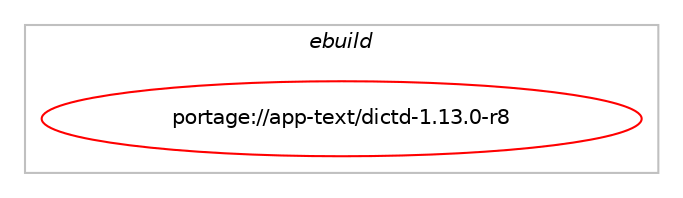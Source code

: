 digraph prolog {

# *************
# Graph options
# *************

newrank=true;
concentrate=true;
compound=true;
graph [rankdir=LR,fontname=Helvetica,fontsize=10,ranksep=1.5];#, ranksep=2.5, nodesep=0.2];
edge  [arrowhead=vee];
node  [fontname=Helvetica,fontsize=10];

# **********
# The ebuild
# **********

subgraph cluster_leftcol {
color=gray;
label=<<i>ebuild</i>>;
id [label="portage://app-text/dictd-1.13.0-r8", color=red, width=4, href="../app-text/dictd-1.13.0-r8.svg"];
}

# ****************
# The dependencies
# ****************

subgraph cluster_midcol {
color=gray;
label=<<i>dependencies</i>>;
subgraph cluster_compile {
fillcolor="#eeeeee";
style=filled;
label=<<i>compile</i>>;
# *** BEGIN UNKNOWN DEPENDENCY TYPE (TODO) ***
# id -> equal(use_conditional_group(positive,dbi,portage://app-text/dictd-1.13.0-r8,[package_dependency(portage://app-text/dictd-1.13.0-r8,install,no,dev-db,libdbi,none,[,,],[],[])]))
# *** END UNKNOWN DEPENDENCY TYPE (TODO) ***

# *** BEGIN UNKNOWN DEPENDENCY TYPE (TODO) ***
# id -> equal(use_conditional_group(positive,judy,portage://app-text/dictd-1.13.0-r8,[package_dependency(portage://app-text/dictd-1.13.0-r8,install,no,dev-libs,judy,none,[,,],[],[])]))
# *** END UNKNOWN DEPENDENCY TYPE (TODO) ***

# *** BEGIN UNKNOWN DEPENDENCY TYPE (TODO) ***
# id -> equal(package_dependency(portage://app-text/dictd-1.13.0-r8,install,no,acct-group,dictd,none,[,,],[],[]))
# *** END UNKNOWN DEPENDENCY TYPE (TODO) ***

# *** BEGIN UNKNOWN DEPENDENCY TYPE (TODO) ***
# id -> equal(package_dependency(portage://app-text/dictd-1.13.0-r8,install,no,acct-user,dictd,none,[,,],[],[]))
# *** END UNKNOWN DEPENDENCY TYPE (TODO) ***

# *** BEGIN UNKNOWN DEPENDENCY TYPE (TODO) ***
# id -> equal(package_dependency(portage://app-text/dictd-1.13.0-r8,install,no,dev-libs,libmaa,none,[,,],any_same_slot,[]))
# *** END UNKNOWN DEPENDENCY TYPE (TODO) ***

# *** BEGIN UNKNOWN DEPENDENCY TYPE (TODO) ***
# id -> equal(package_dependency(portage://app-text/dictd-1.13.0-r8,install,no,sys-apps,coreutils,greaterequal,[6.10,,,6.10],[],[]))
# *** END UNKNOWN DEPENDENCY TYPE (TODO) ***

# *** BEGIN UNKNOWN DEPENDENCY TYPE (TODO) ***
# id -> equal(package_dependency(portage://app-text/dictd-1.13.0-r8,install,no,sys-libs,zlib,none,[,,],[],[]))
# *** END UNKNOWN DEPENDENCY TYPE (TODO) ***

}
subgraph cluster_compileandrun {
fillcolor="#eeeeee";
style=filled;
label=<<i>compile and run</i>>;
}
subgraph cluster_run {
fillcolor="#eeeeee";
style=filled;
label=<<i>run</i>>;
# *** BEGIN UNKNOWN DEPENDENCY TYPE (TODO) ***
# id -> equal(use_conditional_group(positive,dbi,portage://app-text/dictd-1.13.0-r8,[package_dependency(portage://app-text/dictd-1.13.0-r8,run,no,dev-db,libdbi,none,[,,],[],[])]))
# *** END UNKNOWN DEPENDENCY TYPE (TODO) ***

# *** BEGIN UNKNOWN DEPENDENCY TYPE (TODO) ***
# id -> equal(use_conditional_group(positive,judy,portage://app-text/dictd-1.13.0-r8,[package_dependency(portage://app-text/dictd-1.13.0-r8,run,no,dev-libs,judy,none,[,,],[],[])]))
# *** END UNKNOWN DEPENDENCY TYPE (TODO) ***

# *** BEGIN UNKNOWN DEPENDENCY TYPE (TODO) ***
# id -> equal(use_conditional_group(positive,selinux,portage://app-text/dictd-1.13.0-r8,[package_dependency(portage://app-text/dictd-1.13.0-r8,run,no,sec-policy,selinux-dictd,none,[,,],[],[])]))
# *** END UNKNOWN DEPENDENCY TYPE (TODO) ***

# *** BEGIN UNKNOWN DEPENDENCY TYPE (TODO) ***
# id -> equal(package_dependency(portage://app-text/dictd-1.13.0-r8,run,no,acct-group,dictd,none,[,,],[],[]))
# *** END UNKNOWN DEPENDENCY TYPE (TODO) ***

# *** BEGIN UNKNOWN DEPENDENCY TYPE (TODO) ***
# id -> equal(package_dependency(portage://app-text/dictd-1.13.0-r8,run,no,acct-user,dictd,none,[,,],[],[]))
# *** END UNKNOWN DEPENDENCY TYPE (TODO) ***

# *** BEGIN UNKNOWN DEPENDENCY TYPE (TODO) ***
# id -> equal(package_dependency(portage://app-text/dictd-1.13.0-r8,run,no,dev-libs,libmaa,none,[,,],any_same_slot,[]))
# *** END UNKNOWN DEPENDENCY TYPE (TODO) ***

# *** BEGIN UNKNOWN DEPENDENCY TYPE (TODO) ***
# id -> equal(package_dependency(portage://app-text/dictd-1.13.0-r8,run,no,sys-apps,coreutils,greaterequal,[6.10,,,6.10],[],[]))
# *** END UNKNOWN DEPENDENCY TYPE (TODO) ***

# *** BEGIN UNKNOWN DEPENDENCY TYPE (TODO) ***
# id -> equal(package_dependency(portage://app-text/dictd-1.13.0-r8,run,no,sys-libs,zlib,none,[,,],[],[]))
# *** END UNKNOWN DEPENDENCY TYPE (TODO) ***

}
}

# **************
# The candidates
# **************

subgraph cluster_choices {
rank=same;
color=gray;
label=<<i>candidates</i>>;

}

}
